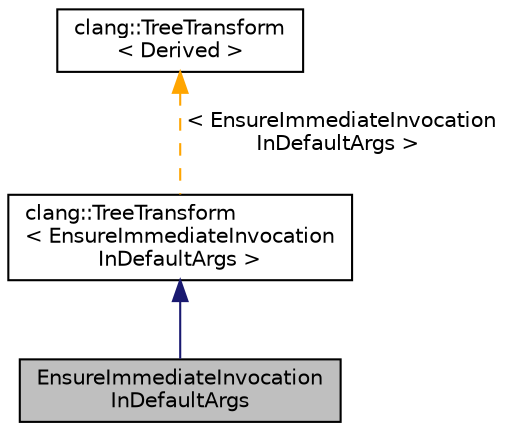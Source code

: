 digraph "EnsureImmediateInvocationInDefaultArgs"
{
 // LATEX_PDF_SIZE
  bgcolor="transparent";
  edge [fontname="Helvetica",fontsize="10",labelfontname="Helvetica",labelfontsize="10"];
  node [fontname="Helvetica",fontsize="10",shape=record];
  Node1 [label="EnsureImmediateInvocation\lInDefaultArgs",height=0.2,width=0.4,color="black", fillcolor="grey75", style="filled", fontcolor="black",tooltip=" "];
  Node2 -> Node1 [dir="back",color="midnightblue",fontsize="10",style="solid",fontname="Helvetica"];
  Node2 [label="clang::TreeTransform\l\< EnsureImmediateInvocation\lInDefaultArgs \>",height=0.2,width=0.4,color="black",URL="$classclang_1_1TreeTransform.html",tooltip=" "];
  Node3 -> Node2 [dir="back",color="orange",fontsize="10",style="dashed",label=" \< EnsureImmediateInvocation\lInDefaultArgs \>" ,fontname="Helvetica"];
  Node3 [label="clang::TreeTransform\l\< Derived \>",height=0.2,width=0.4,color="black",URL="$classclang_1_1TreeTransform.html",tooltip="A semantic tree transformation that allows one to transform one abstract syntax tree into another."];
}
